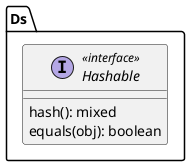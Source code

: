 @startuml Ds

namespace Ds {
    interface Hashable <<interface>>
        Hashable : hash(): mixed
        Hashable : equals(obj): boolean
}

@enduml
